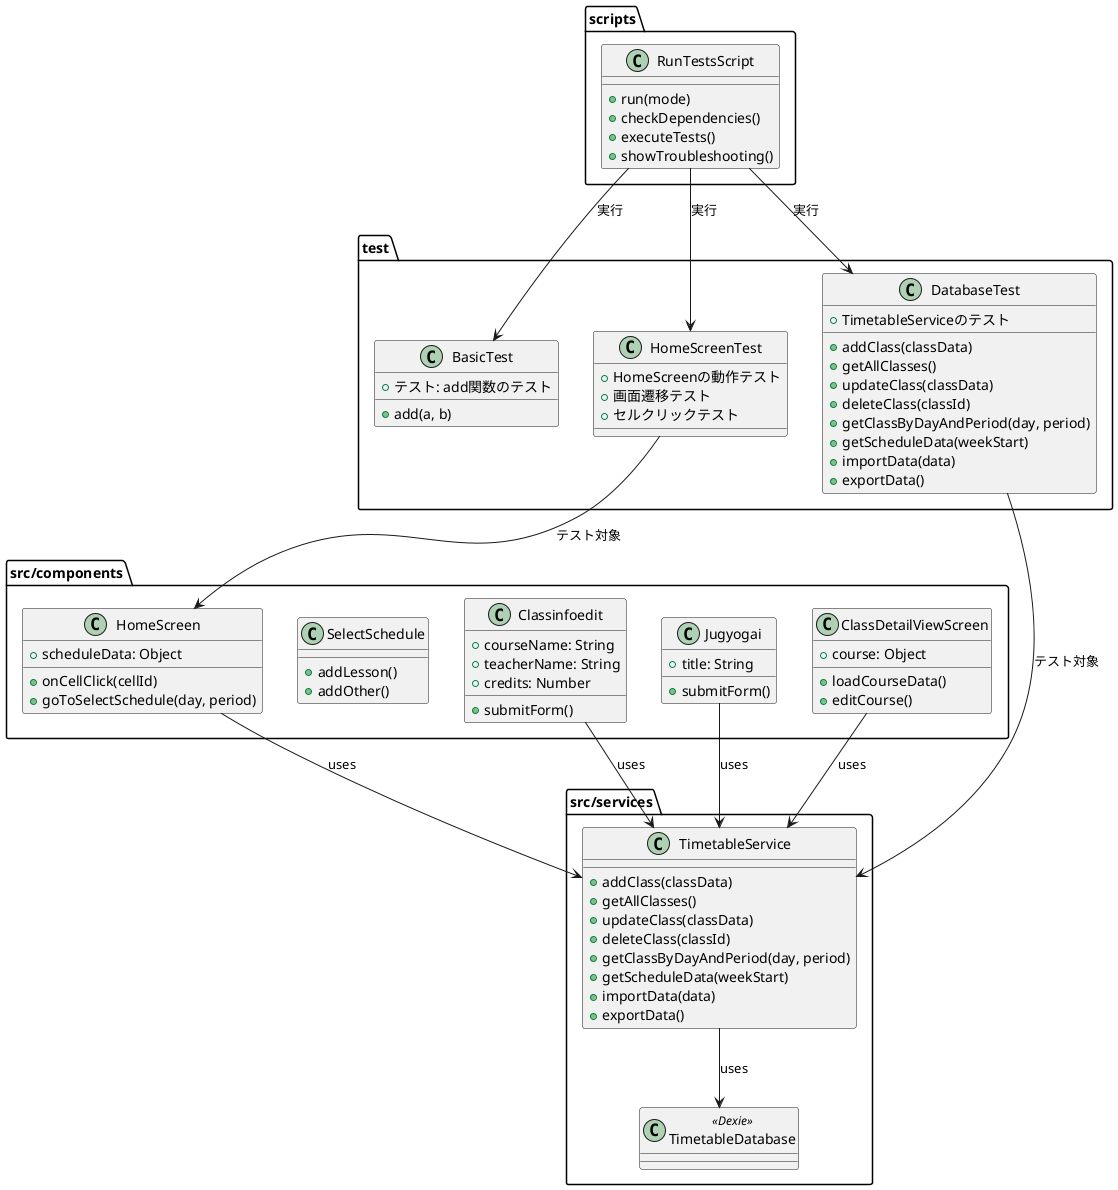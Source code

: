 @startuml
' Saka-tec テストガイド・テスト実行構成クラス図（具体例）

package "scripts" {
  class RunTestsScript {
    +run(mode)
    +checkDependencies()
    +executeTests()
    +showTroubleshooting()
  }
}

package "test" {
  class BasicTest {
    +add(a, b)
    +テスト: add関数のテスト
  }
  class HomeScreenTest {
    +HomeScreenの動作テスト
    +画面遷移テスト
    +セルクリックテスト
  }
  class DatabaseTest {
    +TimetableServiceのテスト
    +addClass(classData)
    +getAllClasses()
    +updateClass(classData)
    +deleteClass(classId)
    +getClassByDayAndPeriod(day, period)
    +getScheduleData(weekStart)
    +importData(data)
    +exportData()
  }
}

package "src/services" {
  class TimetableService {
    +addClass(classData)
    +getAllClasses()
    +updateClass(classData)
    +deleteClass(classId)
    +getClassByDayAndPeriod(day, period)
    +getScheduleData(weekStart)
    +importData(data)
    +exportData()
  }
  class TimetableDatabase <<Dexie>>
}

package "src/components" {
  class HomeScreen {
    +scheduleData: Object
    +onCellClick(cellId)
    +goToSelectSchedule(day, period)
  }
  class Classinfoedit {
    +courseName: String
    +teacherName: String
    +credits: Number
    +submitForm()
  }
  class Jugyogai {
    +title: String
    +submitForm()
  }
  class SelectSchedule {
    +addLesson()
    +addOther()
  }
  class ClassDetailViewScreen {
    +course: Object
    +loadCourseData()
    +editCourse()
  }
}

RunTestsScript --> BasicTest : 実行
RunTestsScript --> HomeScreenTest : 実行
RunTestsScript --> DatabaseTest : 実行

HomeScreenTest --> HomeScreen : テスト対象
DatabaseTest --> TimetableService : テスト対象
TimetableService --> TimetableDatabase : uses

HomeScreen --> TimetableService : uses
Classinfoedit --> TimetableService : uses
Jugyogai --> TimetableService : uses
ClassDetailViewScreen --> TimetableService : uses

@enduml